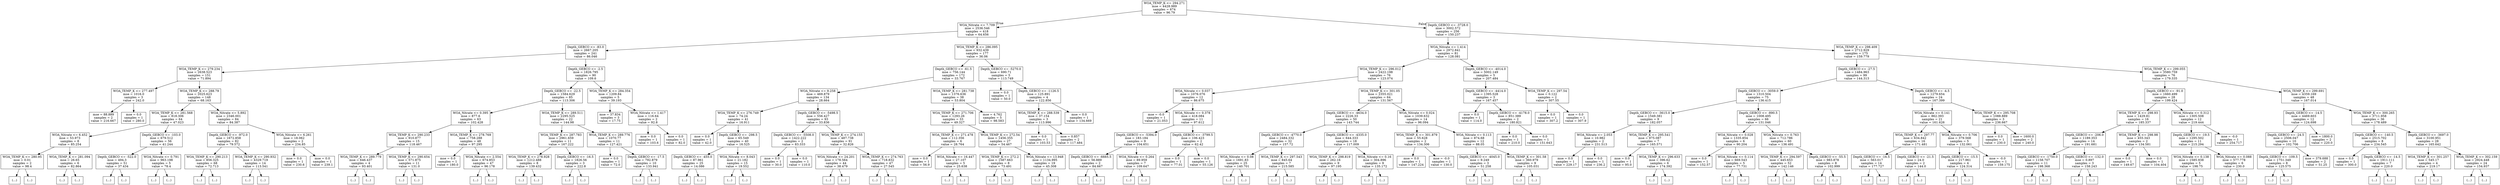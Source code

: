 digraph Tree {
node [shape=box] ;
0 [label="WOA_TEMP_K <= 294.271\nmse = 4428.989\nsamples = 674\nvalue = 96.79"] ;
1 [label="WOA_Nitrate <= 7.709\nmse = 2536.546\nsamples = 418\nvalue = 64.656"] ;
0 -> 1 [labeldistance=2.5, labelangle=45, headlabel="True"] ;
2 [label="Depth_GEBCO <= -83.0\nmse = 2667.205\nsamples = 241\nvalue = 86.046"] ;
1 -> 2 ;
3 [label="WOA_TEMP_K <= 279.234\nmse = 2638.523\nsamples = 151\nvalue = 71.894"] ;
2 -> 3 ;
4 [label="WOA_TEMP_K <= 277.497\nmse = 1016.0\nsamples = 3\nvalue = 242.0"] ;
3 -> 4 ;
5 [label="mse = 88.889\nsamples = 2\nvalue = 216.667"] ;
4 -> 5 ;
6 [label="mse = 0.0\nsamples = 1\nvalue = 280.0"] ;
4 -> 6 ;
7 [label="WOA_TEMP_K <= 288.79\nmse = 2025.623\nsamples = 148\nvalue = 68.163"] ;
3 -> 7 ;
8 [label="WOA_TEMP_K <= 281.568\nmse = 818.306\nsamples = 64\nvalue = 47.023"] ;
7 -> 8 ;
9 [label="WOA_Nitrate <= 6.452\nmse = 53.973\nsamples = 8\nvalue = 85.254"] ;
8 -> 9 ;
10 [label="WOA_TEMP_K <= 280.95\nmse = 0.01\nsamples = 2\nvalue = 98.4"] ;
9 -> 10 ;
11 [label="(...)"] ;
10 -> 11 ;
12 [label="(...)"] ;
10 -> 12 ;
13 [label="WOA_TEMP_K <= 281.094\nmse = 26.65\nsamples = 6\nvalue = 82.864"] ;
9 -> 13 ;
14 [label="(...)"] ;
13 -> 14 ;
19 [label="(...)"] ;
13 -> 19 ;
24 [label="Depth_GEBCO <= -103.0\nmse = 679.512\nsamples = 56\nvalue = 41.244"] ;
8 -> 24 ;
25 [label="Depth_GEBCO <= -522.0\nmse = 494.3\nsamples = 51\nvalue = 37.434"] ;
24 -> 25 ;
26 [label="(...)"] ;
25 -> 26 ;
75 [label="(...)"] ;
25 -> 75 ;
106 [label="WOA_Nitrate <= 0.791\nmse = 963.198\nsamples = 5\nvalue = 78.4"] ;
24 -> 106 ;
107 [label="(...)"] ;
106 -> 107 ;
110 [label="(...)"] ;
106 -> 110 ;
115 [label="WOA_Nitrate <= 5.892\nmse = 2346.001\nsamples = 84\nvalue = 84.387"] ;
7 -> 115 ;
116 [label="Depth_GEBCO <= -972.0\nmse = 1672.858\nsamples = 82\nvalue = 79.572"] ;
115 -> 116 ;
117 [label="WOA_TEMP_K <= 290.213\nmse = 856.325\nsamples = 68\nvalue = 72.713"] ;
116 -> 117 ;
118 [label="(...)"] ;
117 -> 118 ;
139 [label="(...)"] ;
117 -> 139 ;
236 [label="WOA_TEMP_K <= 290.932\nmse = 4329.719\nsamples = 14\nvalue = 113.541"] ;
116 -> 236 ;
237 [label="(...)"] ;
236 -> 237 ;
250 [label="(...)"] ;
236 -> 250 ;
259 [label="WOA_Nitrate <= 6.261\nmse = 18.062\nsamples = 2\nvalue = 234.85"] ;
115 -> 259 ;
260 [label="mse = 0.0\nsamples = 1\nvalue = 230.6"] ;
259 -> 260 ;
261 [label="mse = 0.0\nsamples = 1\nvalue = 239.1"] ;
259 -> 261 ;
262 [label="Depth_GEBCO <= -2.5\nmse = 1826.795\nsamples = 90\nvalue = 109.6"] ;
2 -> 262 ;
263 [label="Depth_GEBCO <= -22.5\nmse = 1584.629\nsamples = 85\nvalue = 113.306"] ;
262 -> 263 ;
264 [label="WOA_Nitrate <= 0.395\nmse = 877.6\nsamples = 63\nvalue = 102.428"] ;
263 -> 264 ;
265 [label="WOA_TEMP_K <= 290.233\nmse = 910.877\nsamples = 15\nvalue = 118.467"] ;
264 -> 265 ;
266 [label="WOA_TEMP_K <= 289.779\nmse = 646.437\nsamples = 4\nvalue = 93.401"] ;
265 -> 266 ;
267 [label="(...)"] ;
266 -> 267 ;
270 [label="(...)"] ;
266 -> 270 ;
271 [label="WOA_TEMP_K <= 290.654\nmse = 571.875\nsamples = 11\nvalue = 131.0"] ;
265 -> 271 ;
272 [label="(...)"] ;
271 -> 272 ;
273 [label="(...)"] ;
271 -> 273 ;
280 [label="WOA_TEMP_K <= 278.769\nmse = 758.288\nsamples = 48\nvalue = 97.295"] ;
264 -> 280 ;
281 [label="mse = 0.0\nsamples = 1\nvalue = 180.0"] ;
280 -> 281 ;
282 [label="WOA_Nitrate <= 2.554\nmse = 674.853\nsamples = 47\nvalue = 96.178"] ;
280 -> 282 ;
283 [label="(...)"] ;
282 -> 283 ;
314 [label="(...)"] ;
282 -> 314 ;
359 [label="WOA_TEMP_K <= 289.511\nmse = 2295.525\nsamples = 22\nvalue = 144.98"] ;
263 -> 359 ;
360 [label="WOA_TEMP_K <= 287.783\nmse = 2961.659\nsamples = 11\nvalue = 167.222"] ;
359 -> 360 ;
361 [label="WOA_TEMP_K <= 278.928\nmse = 1212.488\nsamples = 8\nvalue = 139.432"] ;
360 -> 361 ;
362 [label="(...)"] ;
361 -> 362 ;
369 [label="(...)"] ;
361 -> 369 ;
376 [label="Depth_GEBCO <= -16.5\nmse = 1826.56\nsamples = 3\nvalue = 222.8"] ;
360 -> 376 ;
377 [label="(...)"] ;
376 -> 377 ;
378 [label="(...)"] ;
376 -> 378 ;
381 [label="WOA_TEMP_K <= 289.776\nmse = 1070.77\nsamples = 11\nvalue = 127.421"] ;
359 -> 381 ;
382 [label="mse = 0.0\nsamples = 1\nvalue = 72.0"] ;
381 -> 382 ;
383 [label="Depth_GEBCO <= -17.5\nmse = 792.879\nsamples = 10\nvalue = 133.941"] ;
381 -> 383 ;
384 [label="(...)"] ;
383 -> 384 ;
389 [label="(...)"] ;
383 -> 389 ;
400 [label="WOA_TEMP_K <= 284.354\nmse = 1209.84\nsamples = 5\nvalue = 39.193"] ;
262 -> 400 ;
401 [label="mse = 37.834\nsamples = 3\nvalue = 17.75"] ;
400 -> 401 ;
402 [label="WOA_Nitrate <= 1.417\nmse = 116.64\nsamples = 2\nvalue = 92.8"] ;
400 -> 402 ;
403 [label="mse = 0.0\nsamples = 1\nvalue = 103.6"] ;
402 -> 403 ;
404 [label="mse = 0.0\nsamples = 1\nvalue = 82.0"] ;
402 -> 404 ;
405 [label="WOA_TEMP_K <= 286.095\nmse = 932.439\nsamples = 177\nvalue = 36.06"] ;
1 -> 405 ;
406 [label="Depth_GEBCO <= -61.5\nmse = 756.144\nsamples = 172\nvalue = 33.767"] ;
405 -> 406 ;
407 [label="WOA_Nitrate <= 9.258\nmse = 469.879\nsamples = 134\nvalue = 28.664"] ;
406 -> 407 ;
408 [label="WOA_TEMP_K <= 276.749\nmse = 74.24\nsamples = 41\nvalue = 16.911"] ;
407 -> 408 ;
409 [label="mse = 0.0\nsamples = 1\nvalue = 42.0"] ;
408 -> 409 ;
410 [label="Depth_GEBCO <= -298.5\nmse = 65.549\nsamples = 40\nvalue = 16.525"] ;
408 -> 410 ;
411 [label="Depth_GEBCO <= -455.0\nmse = 87.961\nsamples = 25\nvalue = 14.086"] ;
410 -> 411 ;
412 [label="(...)"] ;
411 -> 412 ;
429 [label="(...)"] ;
411 -> 429 ;
434 [label="WOA_Nitrate <= 8.043\nmse = 21.182\nsamples = 15\nvalue = 19.552"] ;
410 -> 434 ;
435 [label="(...)"] ;
434 -> 435 ;
436 [label="(...)"] ;
434 -> 436 ;
445 [label="Depth_GEBCO <= -5498.5\nmse = 556.427\nsamples = 93\nvalue = 33.836"] ;
407 -> 445 ;
446 [label="Depth_GEBCO <= -5508.0\nmse = 1422.222\nsamples = 2\nvalue = 83.333"] ;
445 -> 446 ;
447 [label="mse = 0.0\nsamples = 1\nvalue = 30.0"] ;
446 -> 447 ;
448 [label="mse = 0.0\nsamples = 1\nvalue = 110.0"] ;
446 -> 448 ;
449 [label="WOA_TEMP_K <= 274.155\nmse = 487.738\nsamples = 91\nvalue = 32.826"] ;
445 -> 449 ;
450 [label="WOA_Nitrate <= 24.201\nmse = 178.564\nsamples = 44\nvalue = 38.479"] ;
449 -> 450 ;
451 [label="(...)"] ;
450 -> 451 ;
478 [label="(...)"] ;
450 -> 478 ;
525 [label="WOA_TEMP_K <= 274.763\nmse = 718.832\nsamples = 47\nvalue = 27.545"] ;
449 -> 525 ;
526 [label="(...)"] ;
525 -> 526 ;
547 [label="(...)"] ;
525 -> 547 ;
614 [label="WOA_TEMP_K <= 281.738\nmse = 1376.636\nsamples = 38\nvalue = 53.804"] ;
406 -> 614 ;
615 [label="WOA_TEMP_K <= 271.706\nmse = 1293.26\nsamples = 33\nvalue = 49.327"] ;
614 -> 615 ;
616 [label="WOA_TEMP_K <= 271.478\nmse = 112.356\nsamples = 6\nvalue = 28.764"] ;
615 -> 616 ;
617 [label="mse = 0.0\nsamples = 1\nvalue = 56.9"] ;
616 -> 617 ;
618 [label="WOA_Nitrate <= 16.447\nmse = 27.107\nsamples = 5\nvalue = 25.638"] ;
616 -> 618 ;
619 [label="(...)"] ;
618 -> 619 ;
620 [label="(...)"] ;
618 -> 620 ;
625 [label="WOA_TEMP_K <= 272.54\nmse = 1456.355\nsamples = 27\nvalue = 54.467"] ;
615 -> 625 ;
626 [label="WOA_TEMP_K <= 272.2\nmse = 1587.663\nsamples = 8\nvalue = 73.491"] ;
625 -> 626 ;
627 [label="(...)"] ;
626 -> 627 ;
630 [label="(...)"] ;
626 -> 630 ;
631 [label="WOA_Nitrate <= 13.948\nmse = 1134.995\nsamples = 19\nvalue = 45.308"] ;
625 -> 631 ;
632 [label="(...)"] ;
631 -> 632 ;
635 [label="(...)"] ;
631 -> 635 ;
640 [label="mse = 4.762\nsamples = 5\nvalue = 98.583"] ;
614 -> 640 ;
641 [label="Depth_GEBCO <= -5270.0\nmse = 690.71\nsamples = 5\nvalue = 113.749"] ;
405 -> 641 ;
642 [label="mse = 0.0\nsamples = 1\nvalue = 50.0"] ;
641 -> 642 ;
643 [label="Depth_GEBCO <= -1126.5\nmse = 125.891\nsamples = 4\nvalue = 122.856"] ;
641 -> 643 ;
644 [label="WOA_TEMP_K <= 288.539\nmse = 37.154\nsamples = 3\nvalue = 113.996"] ;
643 -> 644 ;
645 [label="mse = 0.0\nsamples = 1\nvalue = 103.53"] ;
644 -> 645 ;
646 [label="mse = 0.857\nsamples = 2\nvalue = 117.484"] ;
644 -> 646 ;
647 [label="mse = 0.0\nsamples = 1\nvalue = 134.669"] ;
643 -> 647 ;
648 [label="Depth_GEBCO <= -3728.0\nmse = 3002.572\nsamples = 256\nvalue = 150.237"] ;
0 -> 648 [labeldistance=2.5, labelangle=-45, headlabel="False"] ;
649 [label="WOA_Nitrate <= 1.414\nmse = 2972.841\nsamples = 81\nvalue = 128.081"] ;
648 -> 649 ;
650 [label="WOA_TEMP_K <= 296.012\nmse = 2422.198\nsamples = 76\nvalue = 123.074"] ;
649 -> 650 ;
651 [label="WOA_Nitrate <= 0.037\nmse = 1076.076\nsamples = 12\nvalue = 86.675"] ;
650 -> 651 ;
652 [label="mse = -0.0\nsamples = 1\nvalue = 21.053"] ;
651 -> 652 ;
653 [label="WOA_Nitrate <= 0.378\nmse = 418.084\nsamples = 11\nvalue = 97.612"] ;
651 -> 653 ;
654 [label="Depth_GEBCO <= -5394.0\nmse = 183.184\nsamples = 9\nvalue = 104.651"] ;
653 -> 654 ;
655 [label="Depth_GEBCO <= -6665.5\nmse = 56.889\nsamples = 2\nvalue = 84.667"] ;
654 -> 655 ;
656 [label="(...)"] ;
655 -> 656 ;
657 [label="(...)"] ;
655 -> 657 ;
658 [label="WOA_Nitrate <= 0.264\nmse = 89.959\nsamples = 7\nvalue = 109.647"] ;
654 -> 658 ;
659 [label="(...)"] ;
658 -> 659 ;
670 [label="(...)"] ;
658 -> 670 ;
671 [label="Depth_GEBCO <= -3799.5\nmse = 106.423\nsamples = 2\nvalue = 62.42"] ;
653 -> 671 ;
672 [label="mse = 0.0\nsamples = 1\nvalue = 77.01"] ;
671 -> 672 ;
673 [label="mse = 0.0\nsamples = 1\nvalue = 55.126"] ;
671 -> 673 ;
674 [label="WOA_TEMP_K <= 301.05\nmse = 2355.021\nsamples = 64\nvalue = 131.567"] ;
650 -> 674 ;
675 [label="Depth_GEBCO <= -4634.0\nmse = 2226.33\nsamples = 50\nvalue = 143.744"] ;
674 -> 675 ;
676 [label="Depth_GEBCO <= -4770.0\nmse = 2484.332\nsamples = 32\nvalue = 157.72"] ;
675 -> 676 ;
677 [label="WOA_Nitrate <= 0.08\nmse = 1691.83\nsamples = 25\nvalue = 140.701"] ;
676 -> 677 ;
678 [label="(...)"] ;
677 -> 678 ;
697 [label="(...)"] ;
677 -> 697 ;
726 [label="WOA_TEMP_K <= 297.543\nmse = 845.64\nsamples = 7\nvalue = 215.585"] ;
676 -> 726 ;
727 [label="(...)"] ;
726 -> 727 ;
730 [label="(...)"] ;
726 -> 730 ;
735 [label="Depth_GEBCO <= -4335.0\nmse = 644.333\nsamples = 18\nvalue = 117.009"] ;
675 -> 735 ;
736 [label="WOA_TEMP_K <= 298.819\nmse = 262.16\nsamples = 9\nvalue = 97.195"] ;
735 -> 736 ;
737 [label="(...)"] ;
736 -> 737 ;
744 [label="(...)"] ;
736 -> 744 ;
751 [label="WOA_Nitrate <= 0.16\nmse = 304.896\nsamples = 9\nvalue = 135.172"] ;
735 -> 751 ;
752 [label="(...)"] ;
751 -> 752 ;
759 [label="(...)"] ;
751 -> 759 ;
768 [label="WOA_Nitrate <= 0.024\nmse = 1039.632\nsamples = 14\nvalue = 96.094"] ;
674 -> 768 ;
769 [label="WOA_TEMP_K <= 301.879\nmse = 55.628\nsamples = 2\nvalue = 134.306"] ;
768 -> 769 ;
770 [label="mse = 0.0\nsamples = 1\nvalue = 147.224"] ;
769 -> 770 ;
771 [label="mse = -0.0\nsamples = 1\nvalue = 130.0"] ;
769 -> 771 ;
772 [label="WOA_Nitrate <= 0.113\nmse = 874.68\nsamples = 12\nvalue = 88.05"] ;
768 -> 772 ;
773 [label="Depth_GEBCO <= -4045.0\nmse = 9.249\nsamples = 3\nvalue = 51.258"] ;
772 -> 773 ;
774 [label="(...)"] ;
773 -> 774 ;
777 [label="(...)"] ;
773 -> 777 ;
778 [label="WOA_TEMP_K <= 301.58\nmse = 360.979\nsamples = 9\nvalue = 105.031"] ;
772 -> 778 ;
779 [label="(...)"] ;
778 -> 779 ;
784 [label="(...)"] ;
778 -> 784 ;
795 [label="Depth_GEBCO <= -4014.0\nmse = 5002.149\nsamples = 5\nvalue = 207.484"] ;
649 -> 795 ;
796 [label="Depth_GEBCO <= -4414.0\nmse = 1395.528\nsamples = 3\nvalue = 167.457"] ;
795 -> 796 ;
797 [label="mse = 0.0\nsamples = 1\nvalue = 114.0"] ;
796 -> 797 ;
798 [label="Depth_GEBCO <= -4178.0\nmse = 851.389\nsamples = 2\nvalue = 180.821"] ;
796 -> 798 ;
799 [label="mse = 0.0\nsamples = 1\nvalue = 210.0"] ;
798 -> 799 ;
800 [label="mse = 0.0\nsamples = 1\nvalue = 151.643"] ;
798 -> 800 ;
801 [label="WOA_TEMP_K <= 297.54\nmse = 0.122\nsamples = 2\nvalue = 307.55"] ;
795 -> 801 ;
802 [label="mse = 0.0\nsamples = 1\nvalue = 307.2"] ;
801 -> 802 ;
803 [label="mse = 0.0\nsamples = 1\nvalue = 307.9"] ;
801 -> 803 ;
804 [label="WOA_TEMP_K <= 298.409\nmse = 2712.929\nsamples = 175\nvalue = 159.779"] ;
648 -> 804 ;
805 [label="Depth_GEBCO <= -27.5\nmse = 1484.963\nsamples = 99\nvalue = 144.313"] ;
804 -> 805 ;
806 [label="Depth_GEBCO <= -3059.0\nmse = 1310.504\nsamples = 75\nvalue = 136.415"] ;
805 -> 806 ;
807 [label="Depth_GEBCO <= -3615.0\nmse = 1549.381\nsamples = 9\nvalue = 182.057"] ;
806 -> 807 ;
808 [label="WOA_Nitrate <= 2.053\nmse = 10.982\nsamples = 2\nvalue = 231.513"] ;
807 -> 808 ;
809 [label="mse = 0.0\nsamples = 1\nvalue = 229.17"] ;
808 -> 809 ;
810 [label="mse = 0.0\nsamples = 1\nvalue = 236.2"] ;
808 -> 810 ;
811 [label="WOA_TEMP_K <= 295.541\nmse = 975.087\nsamples = 7\nvalue = 165.571"] ;
807 -> 811 ;
812 [label="mse = 0.0\nsamples = 1\nvalue = 95.0"] ;
811 -> 812 ;
813 [label="WOA_TEMP_K <= 296.633\nmse = 396.62\nsamples = 6\nvalue = 174.392"] ;
811 -> 813 ;
814 [label="(...)"] ;
813 -> 814 ;
815 [label="(...)"] ;
813 -> 815 ;
824 [label="Depth_GEBCO <= -890.5\nmse = 1008.495\nsamples = 66\nvalue = 131.046"] ;
806 -> 824 ;
825 [label="WOA_Nitrate <= 0.028\nmse = 1335.854\nsamples = 6\nvalue = 90.204"] ;
824 -> 825 ;
826 [label="mse = 0.0\nsamples = 1\nvalue = 152.57"] ;
825 -> 826 ;
827 [label="WOA_Nitrate <= 0.114\nmse = 669.543\nsamples = 5\nvalue = 77.731"] ;
825 -> 827 ;
828 [label="(...)"] ;
827 -> 828 ;
831 [label="(...)"] ;
827 -> 831 ;
834 [label="WOA_Nitrate <= 0.763\nmse = 712.786\nsamples = 60\nvalue = 136.491"] ;
824 -> 834 ;
835 [label="WOA_TEMP_K <= 294.597\nmse = 445.653\nsamples = 52\nvalue = 142.146"] ;
834 -> 835 ;
836 [label="(...)"] ;
835 -> 836 ;
839 [label="(...)"] ;
835 -> 839 ;
904 [label="Depth_GEBCO <= -55.5\nmse = 983.878\nsamples = 8\nvalue = 102.999"] ;
834 -> 904 ;
905 [label="(...)"] ;
904 -> 905 ;
914 [label="(...)"] ;
904 -> 914 ;
917 [label="Depth_GEBCO <= -4.5\nmse = 1279.654\nsamples = 24\nvalue = 167.399"] ;
805 -> 917 ;
918 [label="WOA_Nitrate <= 0.141\nmse = 862.393\nsamples = 21\nvalue = 161.626"] ;
917 -> 918 ;
919 [label="WOA_TEMP_K <= 297.77\nmse = 634.842\nsamples = 16\nvalue = 171.481"] ;
918 -> 919 ;
920 [label="Depth_GEBCO <= -16.5\nmse = 563.017\nsamples = 14\nvalue = 177.727"] ;
919 -> 920 ;
921 [label="(...)"] ;
920 -> 921 ;
928 [label="(...)"] ;
920 -> 928 ;
931 [label="Depth_GEBCO <= -21.5\nmse = 24.0\nsamples = 2\nvalue = 144.0"] ;
919 -> 931 ;
932 [label="(...)"] ;
931 -> 932 ;
933 [label="(...)"] ;
931 -> 933 ;
934 [label="WOA_Nitrate <= 0.706\nmse = 379.568\nsamples = 5\nvalue = 132.061"] ;
918 -> 934 ;
935 [label="Depth_GEBCO <= -15.5\nmse = 217.961\nsamples = 4\nvalue = 124.314"] ;
934 -> 935 ;
936 [label="(...)"] ;
935 -> 936 ;
937 [label="(...)"] ;
935 -> 937 ;
942 [label="mse = -0.0\nsamples = 1\nvalue = 159.175"] ;
934 -> 942 ;
943 [label="WOA_TEMP_K <= 295.708\nmse = 1088.889\nsamples = 3\nvalue = 236.667"] ;
917 -> 943 ;
944 [label="mse = 0.0\nsamples = 1\nvalue = 230.0"] ;
943 -> 944 ;
945 [label="mse = 1600.0\nsamples = 2\nvalue = 240.0"] ;
943 -> 945 ;
946 [label="WOA_TEMP_K <= 299.055\nmse = 3580.759\nsamples = 76\nvalue = 179.335"] ;
804 -> 946 ;
947 [label="Depth_GEBCO <= -91.0\nmse = 1660.499\nsamples = 28\nvalue = 199.424"] ;
946 -> 947 ;
948 [label="WOA_TEMP_K <= 298.93\nmse = 1429.81\nsamples = 16\nvalue = 185.337"] ;
947 -> 948 ;
949 [label="Depth_GEBCO <= -206.0\nmse = 1189.353\nsamples = 14\nvalue = 191.681"] ;
948 -> 949 ;
950 [label="Depth_GEBCO <= -1750.0\nmse = 1158.707\nsamples = 11\nvalue = 198.368"] ;
949 -> 950 ;
951 [label="(...)"] ;
950 -> 951 ;
960 [label="(...)"] ;
950 -> 960 ;
961 [label="Depth_GEBCO <= -132.0\nmse = 0.897\nsamples = 3\nvalue = 158.243"] ;
949 -> 961 ;
962 [label="(...)"] ;
961 -> 962 ;
963 [label="(...)"] ;
961 -> 963 ;
964 [label="WOA_TEMP_K <= 298.98\nmse = 455.343\nsamples = 2\nvalue = 134.581"] ;
948 -> 964 ;
965 [label="mse = 0.0\nsamples = 1\nvalue = 149.67"] ;
964 -> 965 ;
966 [label="mse = 0.0\nsamples = 1\nvalue = 104.404"] ;
964 -> 966 ;
967 [label="WOA_Nitrate <= 0.312\nmse = 1305.508\nsamples = 12\nvalue = 219.444"] ;
947 -> 967 ;
968 [label="Depth_GEBCO <= -19.5\nmse = 1295.502\nsamples = 11\nvalue = 215.294"] ;
967 -> 968 ;
969 [label="WOA_Nitrate <= 0.138\nmse = 1585.938\nsamples = 5\nvalue = 198.75"] ;
968 -> 969 ;
970 [label="(...)"] ;
969 -> 970 ;
973 [label="(...)"] ;
969 -> 973 ;
974 [label="WOA_Nitrate <= 0.088\nmse = 577.778\nsamples = 6\nvalue = 230.0"] ;
968 -> 974 ;
975 [label="(...)"] ;
974 -> 975 ;
976 [label="(...)"] ;
974 -> 976 ;
979 [label="mse = -0.0\nsamples = 1\nvalue = 254.717"] ;
967 -> 979 ;
980 [label="WOA_TEMP_K <= 299.691\nmse = 4359.169\nsamples = 48\nvalue = 167.014"] ;
946 -> 980 ;
981 [label="Depth_GEBCO <= -14.5\nmse = 4469.603\nsamples = 12\nvalue = 124.698"] ;
980 -> 981 ;
982 [label="Depth_GEBCO <= -24.5\nmse = 2506.047\nsamples = 10\nvalue = 102.706"] ;
981 -> 982 ;
983 [label="Depth_GEBCO <= -109.5\nmse = 1751.349\nsamples = 8\nvalue = 125.575"] ;
982 -> 983 ;
984 [label="(...)"] ;
983 -> 984 ;
995 [label="(...)"] ;
983 -> 995 ;
998 [label="mse = 379.688\nsamples = 2\nvalue = 51.25"] ;
982 -> 998 ;
999 [label="mse = 1800.0\nsamples = 2\nvalue = 220.0"] ;
981 -> 999 ;
1000 [label="WOA_TEMP_K <= 300.265\nmse = 3711.958\nsamples = 36\nvalue = 178.489"] ;
980 -> 1000 ;
1001 [label="Depth_GEBCO <= -140.5\nmse = 2515.702\nsamples = 8\nvalue = 234.545"] ;
1000 -> 1001 ;
1002 [label="mse = 0.0\nsamples = 1\nvalue = 300.0"] ;
1001 -> 1002 ;
1003 [label="Depth_GEBCO <= -14.5\nmse = 1911.111\nsamples = 7\nvalue = 220.0"] ;
1001 -> 1003 ;
1004 [label="(...)"] ;
1003 -> 1004 ;
1007 [label="(...)"] ;
1003 -> 1007 ;
1008 [label="Depth_GEBCO <= -3697.0\nmse = 3100.951\nsamples = 28\nvalue = 165.642"] ;
1000 -> 1008 ;
1009 [label="WOA_TEMP_K <= 301.257\nmse = 545.17\nsamples = 4\nvalue = 219.17"] ;
1008 -> 1009 ;
1010 [label="(...)"] ;
1009 -> 1010 ;
1013 [label="(...)"] ;
1009 -> 1013 ;
1014 [label="WOA_TEMP_K <= 302.159\nmse = 2924.448\nsamples = 24\nvalue = 154.937"] ;
1008 -> 1014 ;
1015 [label="(...)"] ;
1014 -> 1015 ;
1046 [label="(...)"] ;
1014 -> 1046 ;
}